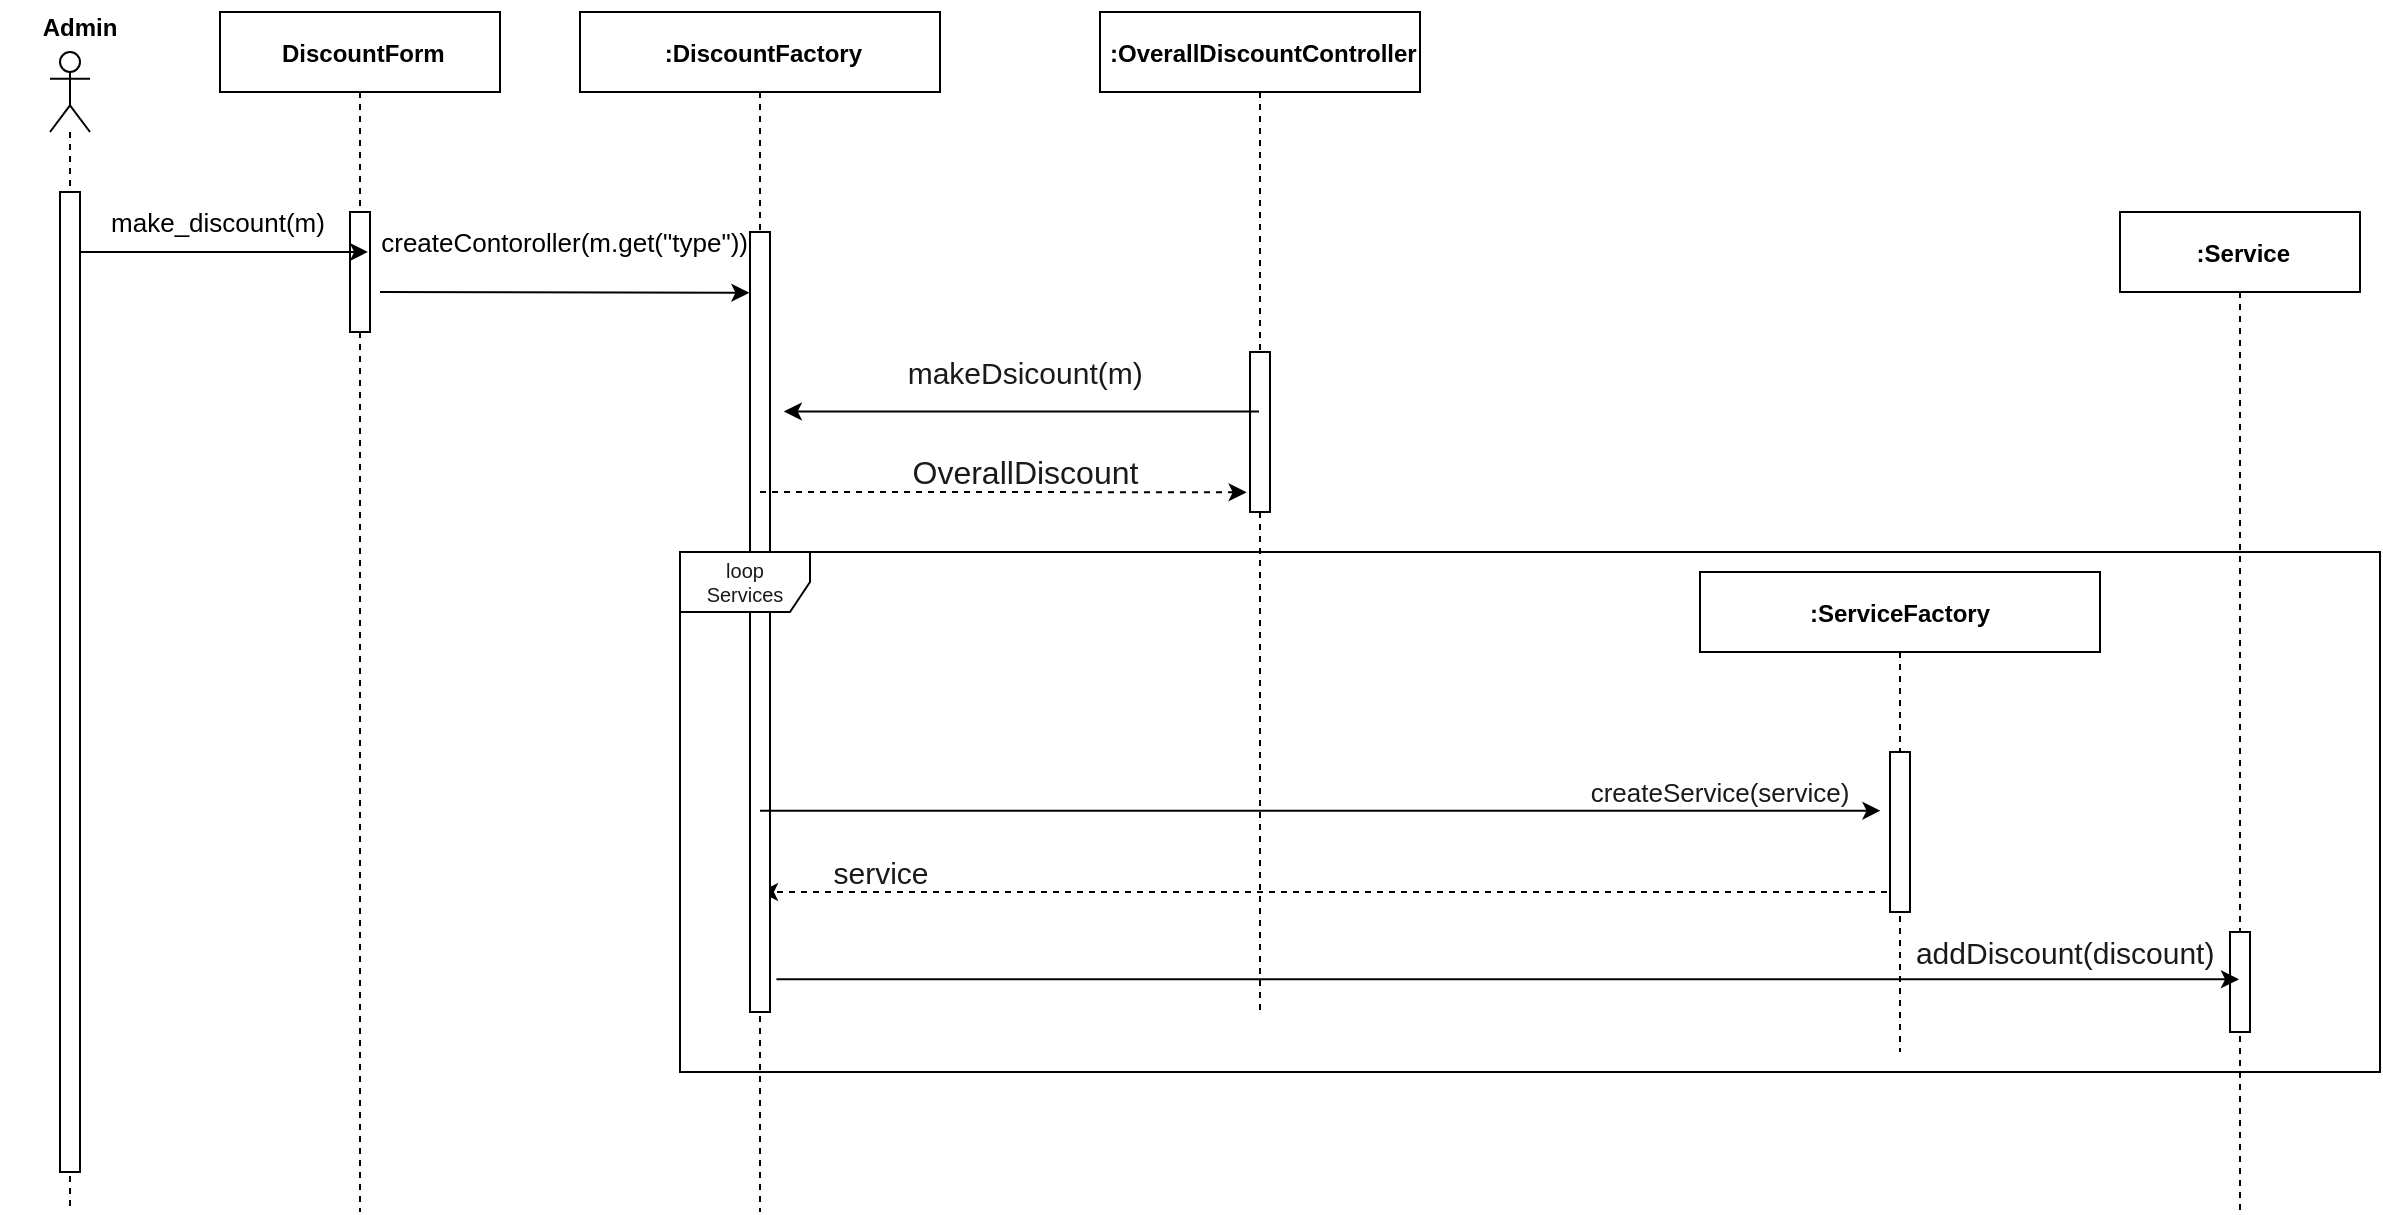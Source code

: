 <mxfile version="20.7.4" type="device"><diagram id="kgpKYQtTHZ0yAKxKKP6v" name="Page-1"><mxGraphModel dx="1036" dy="606" grid="1" gridSize="10" guides="1" tooltips="1" connect="1" arrows="1" fold="1" page="1" pageScale="1" pageWidth="1200" pageHeight="1600" background="#FFFFFF" math="0" shadow="0"><root><object label="" id="0"><mxCell/></object><mxCell id="1" parent="0"/><mxCell id="3nuBFxr9cyL0pnOWT2aG-1" value=" DiscountForm" style="shape=umlLifeline;perimeter=lifelinePerimeter;container=1;collapsible=0;recursiveResize=0;rounded=0;shadow=0;strokeWidth=1;fontSize=12;fontStyle=1" parent="1" vertex="1"><mxGeometry x="110" y="80" width="140" height="600" as="geometry"/></mxCell><mxCell id="3nuBFxr9cyL0pnOWT2aG-2" value="" style="points=[];perimeter=orthogonalPerimeter;rounded=0;shadow=0;strokeWidth=1;" parent="3nuBFxr9cyL0pnOWT2aG-1" vertex="1"><mxGeometry x="65" y="100" width="10" height="60" as="geometry"/></mxCell><mxCell id="3nuBFxr9cyL0pnOWT2aG-5" value=" :DiscountFactory" style="shape=umlLifeline;perimeter=lifelinePerimeter;container=1;collapsible=0;recursiveResize=0;rounded=0;shadow=0;strokeWidth=1;fontSize=12;fontStyle=1" parent="1" vertex="1"><mxGeometry x="290" y="80" width="180" height="600" as="geometry"/></mxCell><mxCell id="OCaDW2VYTiXGocZKRH7d-795" value="" style="endArrow=classic;html=1;rounded=0;fontSize=11;strokeWidth=1;entryX=-0.031;entryY=0.078;entryDx=0;entryDy=0;entryPerimeter=0;" parent="3nuBFxr9cyL0pnOWT2aG-5" target="3nuBFxr9cyL0pnOWT2aG-6" edge="1"><mxGeometry width="50" height="50" relative="1" as="geometry"><mxPoint x="-100" y="140" as="sourcePoint"/><mxPoint x="100" y="140" as="targetPoint"/></mxGeometry></mxCell><mxCell id="OCaDW2VYTiXGocZKRH7d-831" value="" style="endArrow=classic;html=1;rounded=0;fontSize=11;strokeWidth=1;dashed=1;endFill=1;" parent="3nuBFxr9cyL0pnOWT2aG-5" source="OCaDW2VYTiXGocZKRH7d-787" edge="1"><mxGeometry width="50" height="50" relative="1" as="geometry"><mxPoint x="335.11" y="440" as="sourcePoint"/><mxPoint x="89.999" y="440" as="targetPoint"/><Array as="points"><mxPoint x="205.61" y="440"/></Array></mxGeometry></mxCell><mxCell id="OCaDW2VYTiXGocZKRH7d-823" value="&lt;font style=&quot;font-size: 15px;&quot;&gt;service&lt;/font&gt;" style="text;html=1;align=center;verticalAlign=middle;resizable=0;points=[];autosize=1;strokeColor=none;fillColor=none;fontSize=13;fontColor=#1A1A1A;" parent="3nuBFxr9cyL0pnOWT2aG-5" vertex="1"><mxGeometry x="120" y="420" width="60" height="20" as="geometry"/></mxCell><mxCell id="3nuBFxr9cyL0pnOWT2aG-6" value="" style="points=[];perimeter=orthogonalPerimeter;rounded=0;shadow=0;strokeWidth=1;" parent="3nuBFxr9cyL0pnOWT2aG-5" vertex="1"><mxGeometry x="85" y="110" width="10" height="390" as="geometry"/></mxCell><mxCell id="OCaDW2VYTiXGocZKRH7d-796" value="&lt;font style=&quot;font-size: 13px; font-weight: normal;&quot;&gt;&amp;nbsp;createContoroller(m.get(&quot;type&quot;))&lt;/font&gt;" style="text;html=1;align=center;verticalAlign=middle;resizable=0;points=[];autosize=1;strokeColor=none;fillColor=none;fontSize=11;fontColor=default;fontStyle=1;strokeWidth=2;" parent="3nuBFxr9cyL0pnOWT2aG-5" vertex="1"><mxGeometry x="-115" y="100" width="210" height="30" as="geometry"/></mxCell><mxCell id="OCaDW2VYTiXGocZKRH7d-787" value=":ServiceFactory" style="shape=umlLifeline;perimeter=lifelinePerimeter;container=1;collapsible=0;recursiveResize=0;rounded=0;shadow=0;strokeWidth=1;fontSize=12;fontStyle=1" parent="1" vertex="1"><mxGeometry x="850" y="360" width="200" height="240" as="geometry"/></mxCell><mxCell id="OCaDW2VYTiXGocZKRH7d-788" value="" style="points=[];perimeter=orthogonalPerimeter;rounded=0;shadow=0;strokeWidth=1;" parent="OCaDW2VYTiXGocZKRH7d-787" vertex="1"><mxGeometry x="95" y="90" width="10" height="80" as="geometry"/></mxCell><mxCell id="OCaDW2VYTiXGocZKRH7d-813" value="&amp;nbsp;addDiscount(discount)" style="text;html=1;align=center;verticalAlign=middle;resizable=0;points=[];autosize=1;strokeColor=none;fillColor=none;fontSize=15;fontColor=#1A1A1A;" parent="OCaDW2VYTiXGocZKRH7d-787" vertex="1"><mxGeometry x="95" y="180" width="170" height="20" as="geometry"/></mxCell><mxCell id="OCaDW2VYTiXGocZKRH7d-801" value="&lt;font style=&quot;font-size: 13px;&quot;&gt;createService(service)&lt;/font&gt;" style="text;html=1;strokeColor=none;fillColor=none;align=center;verticalAlign=middle;whiteSpace=wrap;rounded=0;labelBackgroundColor=#FFFFFF;labelBorderColor=none;fontSize=12;fontColor=#1A1A1A;" parent="OCaDW2VYTiXGocZKRH7d-787" vertex="1"><mxGeometry x="-20" y="90" width="60" height="40" as="geometry"/></mxCell><mxCell id="OCaDW2VYTiXGocZKRH7d-791" value=" :Service" style="shape=umlLifeline;perimeter=lifelinePerimeter;container=1;collapsible=0;recursiveResize=0;rounded=0;shadow=0;strokeWidth=1;fontSize=12;fontStyle=1" parent="1" vertex="1"><mxGeometry x="1060" y="180" width="120" height="500" as="geometry"/></mxCell><mxCell id="OCaDW2VYTiXGocZKRH7d-792" value="" style="points=[];perimeter=orthogonalPerimeter;rounded=0;shadow=0;strokeWidth=1;" parent="OCaDW2VYTiXGocZKRH7d-791" vertex="1"><mxGeometry x="55" y="360" width="10" height="50" as="geometry"/></mxCell><mxCell id="OCaDW2VYTiXGocZKRH7d-793" value="" style="endArrow=classic;html=1;rounded=0;fontSize=11;strokeWidth=1;entryX=0.5;entryY=0.333;entryDx=0;entryDy=0;entryPerimeter=0;" parent="1" edge="1"><mxGeometry width="50" height="50" relative="1" as="geometry"><mxPoint x="38.5" y="199.98" as="sourcePoint"/><mxPoint x="184" y="199.98" as="targetPoint"/></mxGeometry></mxCell><mxCell id="OCaDW2VYTiXGocZKRH7d-794" value="&lt;span style=&quot;font-size: 13px; font-weight: normal;&quot;&gt;make_discount(m)&lt;/span&gt;" style="text;html=1;strokeColor=none;fillColor=none;align=center;verticalAlign=middle;whiteSpace=wrap;rounded=0;fontSize=12;fontColor=default;labelBackgroundColor=none;labelBorderColor=none;fontStyle=1" parent="1" vertex="1"><mxGeometry x="80" y="170" width="58" height="30" as="geometry"/></mxCell><mxCell id="OCaDW2VYTiXGocZKRH7d-820" value="" style="endArrow=none;html=1;rounded=0;fontSize=11;strokeWidth=1;" parent="1" target="3nuBFxr9cyL0pnOWT2aG-6" edge="1"><mxGeometry width="50" height="50" relative="1" as="geometry"><mxPoint x="370" y="380" as="sourcePoint"/><mxPoint x="550" y="198.89" as="targetPoint"/></mxGeometry></mxCell><mxCell id="OCaDW2VYTiXGocZKRH7d-809" value="&lt;font style=&quot;font-size: 15px;&quot;&gt;&amp;nbsp;makeDsicount(m)&lt;/font&gt;" style="text;html=1;align=center;verticalAlign=middle;resizable=0;points=[];autosize=1;strokeColor=none;fillColor=none;fontSize=15;fontColor=#1A1A1A;fontStyle=0" parent="1" vertex="1"><mxGeometry x="440" y="250" width="140" height="20" as="geometry"/></mxCell><mxCell id="OCaDW2VYTiXGocZKRH7d-825" value="" style="endArrow=classic;html=1;rounded=0;fontSize=11;strokeWidth=1;dashed=1;endFill=1;entryX=-0.169;entryY=0.877;entryDx=0;entryDy=0;entryPerimeter=0;" parent="1" source="3nuBFxr9cyL0pnOWT2aG-5" target="CyMQf-M0t-VO_k0lzOde-2" edge="1"><mxGeometry width="50" height="50" relative="1" as="geometry"><mxPoint x="380" y="480" as="sourcePoint"/><mxPoint x="819.5" y="320" as="targetPoint"/><Array as="points"><mxPoint x="480" y="320"/></Array></mxGeometry></mxCell><mxCell id="OCaDW2VYTiXGocZKRH7d-826" value="&lt;font style=&quot;font-size: 16px;&quot;&gt;&amp;nbsp;OverallDiscount&lt;/font&gt;" style="text;html=1;align=center;verticalAlign=middle;resizable=0;points=[];autosize=1;strokeColor=none;fillColor=none;fontSize=15;fontColor=#1A1A1A;" parent="1" vertex="1"><mxGeometry x="440" y="295" width="140" height="30" as="geometry"/></mxCell><mxCell id="OCaDW2VYTiXGocZKRH7d-800" value="" style="endArrow=classic;html=1;rounded=0;fontSize=11;strokeWidth=1;exitX=1.322;exitY=0.958;exitDx=0;exitDy=0;exitPerimeter=0;" parent="1" source="3nuBFxr9cyL0pnOWT2aG-6" target="OCaDW2VYTiXGocZKRH7d-791" edge="1"><mxGeometry width="50" height="50" relative="1" as="geometry"><mxPoint x="1080" y="610" as="sourcePoint"/><mxPoint x="1350" y="610" as="targetPoint"/></mxGeometry></mxCell><mxCell id="OCaDW2VYTiXGocZKRH7d-830" value="" style="endArrow=classic;html=1;rounded=0;fontSize=11;strokeWidth=1;entryX=-0.478;entryY=0.367;entryDx=0;entryDy=0;entryPerimeter=0;" parent="1" source="3nuBFxr9cyL0pnOWT2aG-5" target="OCaDW2VYTiXGocZKRH7d-788" edge="1"><mxGeometry width="50" height="50" relative="1" as="geometry"><mxPoint x="453.06" y="479.44" as="sourcePoint"/><mxPoint x="842.5" y="479.45" as="targetPoint"/></mxGeometry></mxCell><mxCell id="OCaDW2VYTiXGocZKRH7d-835" value="loop&lt;br&gt;Services" style="shape=umlFrame;whiteSpace=wrap;html=1;labelBackgroundColor=#FFFFFF;labelBorderColor=none;fontSize=10;fontColor=#1A1A1A;width=65;height=30;" parent="1" vertex="1"><mxGeometry x="340" y="350" width="850" height="260" as="geometry"/></mxCell><mxCell id="h1zv2OqIApF0Qecf7DNC-1" value="" style="shape=umlLifeline;participant=umlActor;perimeter=lifelinePerimeter;whiteSpace=wrap;html=1;container=1;collapsible=0;recursiveResize=0;verticalAlign=top;spacingTop=36;outlineConnect=0;" parent="1" vertex="1"><mxGeometry x="25" y="100" width="20" height="580" as="geometry"/></mxCell><mxCell id="OCaDW2VYTiXGocZKRH7d-784" value="" style="points=[];perimeter=orthogonalPerimeter;rounded=0;shadow=0;strokeWidth=1;" parent="1" vertex="1"><mxGeometry x="30" y="170" width="10" height="490" as="geometry"/></mxCell><mxCell id="h1zv2OqIApF0Qecf7DNC-3" value="Admin" style="text;align=center;fontStyle=1;verticalAlign=middle;spacingLeft=3;spacingRight=3;strokeColor=none;rotatable=0;points=[[0,0.5],[1,0.5]];portConstraint=eastwest;" parent="1" vertex="1"><mxGeometry y="74" width="80" height="26" as="geometry"/></mxCell><mxCell id="CyMQf-M0t-VO_k0lzOde-1" value=" :OverallDiscountController" style="shape=umlLifeline;perimeter=lifelinePerimeter;container=1;collapsible=0;recursiveResize=0;rounded=0;shadow=0;strokeWidth=1;fontSize=12;fontStyle=1" parent="1" vertex="1"><mxGeometry x="550" y="80" width="160" height="500" as="geometry"/></mxCell><mxCell id="CyMQf-M0t-VO_k0lzOde-2" value="" style="points=[];perimeter=orthogonalPerimeter;rounded=0;shadow=0;strokeWidth=1;" parent="CyMQf-M0t-VO_k0lzOde-1" vertex="1"><mxGeometry x="75" y="170" width="10" height="80" as="geometry"/></mxCell><mxCell id="CyMQf-M0t-VO_k0lzOde-8" value="" style="endArrow=classic;html=1;rounded=0;fontSize=11;strokeWidth=1;entryX=1.692;entryY=0.23;entryDx=0;entryDy=0;entryPerimeter=0;" parent="1" source="CyMQf-M0t-VO_k0lzOde-1" target="3nuBFxr9cyL0pnOWT2aG-6" edge="1"><mxGeometry width="50" height="50" relative="1" as="geometry"><mxPoint x="600" y="280" as="sourcePoint"/><mxPoint x="440" y="280" as="targetPoint"/></mxGeometry></mxCell></root></mxGraphModel></diagram></mxfile>